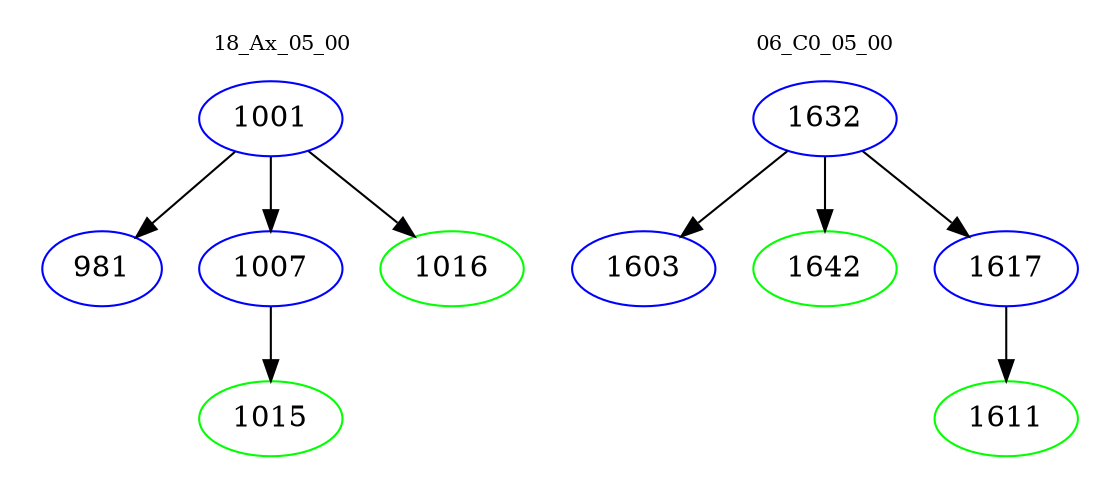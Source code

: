 digraph{
subgraph cluster_0 {
color = white
label = "18_Ax_05_00";
fontsize=10;
T0_1001 [label="1001", color="blue"]
T0_1001 -> T0_981 [color="black"]
T0_981 [label="981", color="blue"]
T0_1001 -> T0_1007 [color="black"]
T0_1007 [label="1007", color="blue"]
T0_1007 -> T0_1015 [color="black"]
T0_1015 [label="1015", color="green"]
T0_1001 -> T0_1016 [color="black"]
T0_1016 [label="1016", color="green"]
}
subgraph cluster_1 {
color = white
label = "06_C0_05_00";
fontsize=10;
T1_1632 [label="1632", color="blue"]
T1_1632 -> T1_1603 [color="black"]
T1_1603 [label="1603", color="blue"]
T1_1632 -> T1_1642 [color="black"]
T1_1642 [label="1642", color="green"]
T1_1632 -> T1_1617 [color="black"]
T1_1617 [label="1617", color="blue"]
T1_1617 -> T1_1611 [color="black"]
T1_1611 [label="1611", color="green"]
}
}
